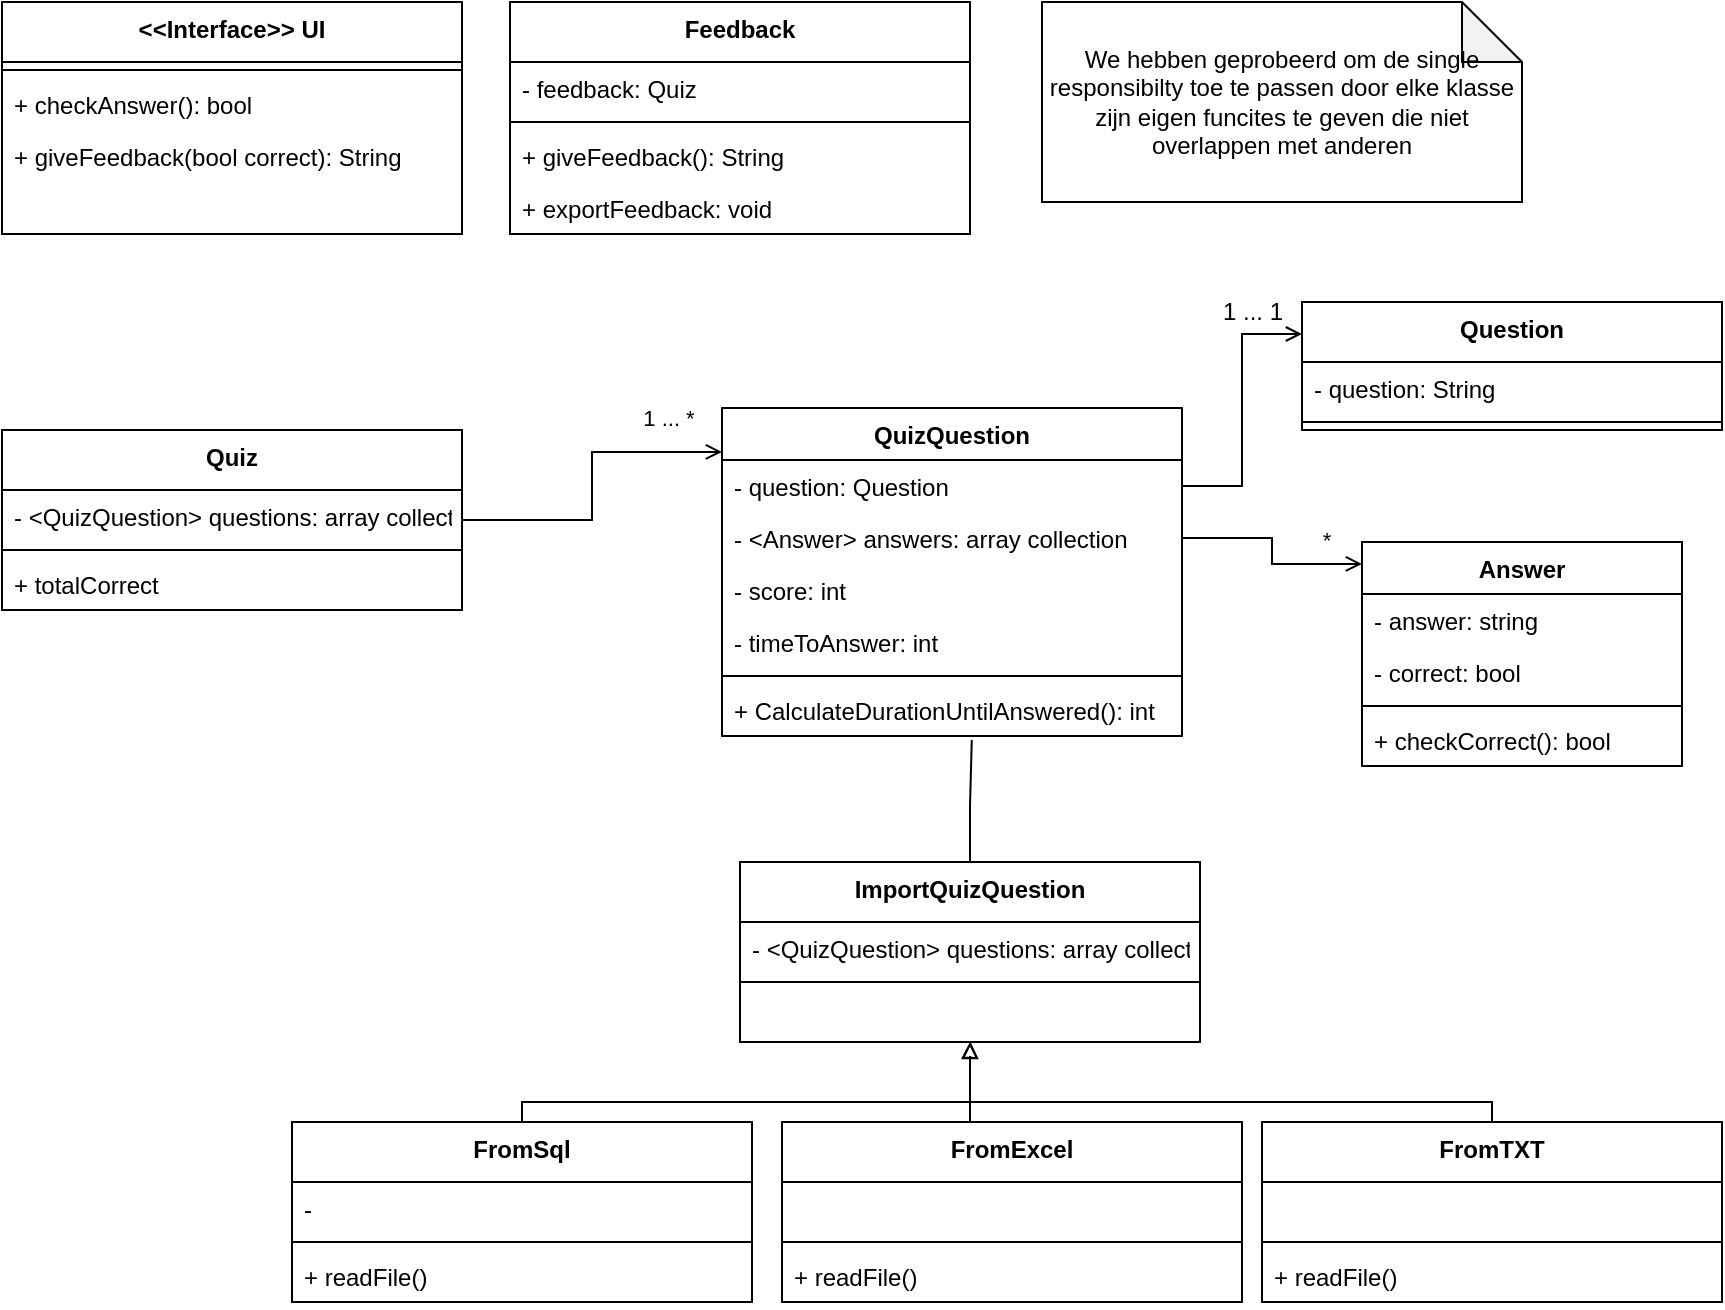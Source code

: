 <mxfile version="20.8.10" type="device"><diagram id="C5RBs43oDa-KdzZeNtuy" name="Page-1"><mxGraphModel dx="2223" dy="868" grid="1" gridSize="10" guides="1" tooltips="1" connect="1" arrows="1" fold="1" page="1" pageScale="1" pageWidth="827" pageHeight="1169" math="0" shadow="0"><root><mxCell id="WIyWlLk6GJQsqaUBKTNV-0"/><mxCell id="WIyWlLk6GJQsqaUBKTNV-1" parent="WIyWlLk6GJQsqaUBKTNV-0"/><mxCell id="bevp_ohmDT56-PZwUx5b-0" value="Question" style="swimlane;fontStyle=1;align=center;verticalAlign=top;childLayout=stackLayout;horizontal=1;startSize=30;horizontalStack=0;resizeParent=1;resizeParentMax=0;resizeLast=0;collapsible=1;marginBottom=0;" parent="WIyWlLk6GJQsqaUBKTNV-1" vertex="1"><mxGeometry x="580" y="380" width="210" height="64" as="geometry"/></mxCell><mxCell id="bevp_ohmDT56-PZwUx5b-1" value="- question: String" style="text;strokeColor=none;fillColor=none;align=left;verticalAlign=top;spacingLeft=4;spacingRight=4;overflow=hidden;rotatable=0;points=[[0,0.5],[1,0.5]];portConstraint=eastwest;" parent="bevp_ohmDT56-PZwUx5b-0" vertex="1"><mxGeometry y="30" width="210" height="26" as="geometry"/></mxCell><mxCell id="bevp_ohmDT56-PZwUx5b-2" value="" style="line;strokeWidth=1;fillColor=none;align=left;verticalAlign=middle;spacingTop=-1;spacingLeft=3;spacingRight=3;rotatable=0;labelPosition=right;points=[];portConstraint=eastwest;strokeColor=inherit;" parent="bevp_ohmDT56-PZwUx5b-0" vertex="1"><mxGeometry y="56" width="210" height="8" as="geometry"/></mxCell><mxCell id="bevp_ohmDT56-PZwUx5b-31" style="edgeStyle=orthogonalEdgeStyle;rounded=0;orthogonalLoop=1;jettySize=auto;html=1;entryX=0;entryY=0.134;entryDx=0;entryDy=0;entryPerimeter=0;endArrow=open;endFill=0;" parent="WIyWlLk6GJQsqaUBKTNV-1" source="bevp_ohmDT56-PZwUx5b-4" target="bevp_ohmDT56-PZwUx5b-22" edge="1"><mxGeometry relative="1" as="geometry"/></mxCell><mxCell id="bevp_ohmDT56-PZwUx5b-36" value="1 ... *" style="edgeLabel;html=1;align=center;verticalAlign=middle;resizable=0;points=[];" parent="bevp_ohmDT56-PZwUx5b-31" vertex="1" connectable="0"><mxGeometry x="0.252" y="2" relative="1" as="geometry"><mxPoint x="34" y="-15" as="offset"/></mxGeometry></mxCell><mxCell id="bevp_ohmDT56-PZwUx5b-4" value="Quiz" style="swimlane;fontStyle=1;align=center;verticalAlign=top;childLayout=stackLayout;horizontal=1;startSize=30;horizontalStack=0;resizeParent=1;resizeParentMax=0;resizeLast=0;collapsible=1;marginBottom=0;" parent="WIyWlLk6GJQsqaUBKTNV-1" vertex="1"><mxGeometry x="-70" y="444" width="230" height="90" as="geometry"/></mxCell><mxCell id="bevp_ohmDT56-PZwUx5b-5" value="- &lt;QuizQuestion&gt; questions: array collection" style="text;strokeColor=none;fillColor=none;align=left;verticalAlign=top;spacingLeft=4;spacingRight=4;overflow=hidden;rotatable=0;points=[[0,0.5],[1,0.5]];portConstraint=eastwest;" parent="bevp_ohmDT56-PZwUx5b-4" vertex="1"><mxGeometry y="30" width="230" height="26" as="geometry"/></mxCell><mxCell id="bevp_ohmDT56-PZwUx5b-6" value="" style="line;strokeWidth=1;fillColor=none;align=left;verticalAlign=middle;spacingTop=-1;spacingLeft=3;spacingRight=3;rotatable=0;labelPosition=right;points=[];portConstraint=eastwest;strokeColor=inherit;" parent="bevp_ohmDT56-PZwUx5b-4" vertex="1"><mxGeometry y="56" width="230" height="8" as="geometry"/></mxCell><mxCell id="bevp_ohmDT56-PZwUx5b-7" value="+ totalCorrect" style="text;strokeColor=none;fillColor=none;align=left;verticalAlign=top;spacingLeft=4;spacingRight=4;overflow=hidden;rotatable=0;points=[[0,0.5],[1,0.5]];portConstraint=eastwest;" parent="bevp_ohmDT56-PZwUx5b-4" vertex="1"><mxGeometry y="64" width="230" height="26" as="geometry"/></mxCell><mxCell id="bevp_ohmDT56-PZwUx5b-13" value="Answer" style="swimlane;fontStyle=1;align=center;verticalAlign=top;childLayout=stackLayout;horizontal=1;startSize=26;horizontalStack=0;resizeParent=1;resizeParentMax=0;resizeLast=0;collapsible=1;marginBottom=0;" parent="WIyWlLk6GJQsqaUBKTNV-1" vertex="1"><mxGeometry x="610" y="500" width="160" height="112" as="geometry"/></mxCell><mxCell id="bevp_ohmDT56-PZwUx5b-14" value="- answer: string" style="text;strokeColor=none;fillColor=none;align=left;verticalAlign=top;spacingLeft=4;spacingRight=4;overflow=hidden;rotatable=0;points=[[0,0.5],[1,0.5]];portConstraint=eastwest;" parent="bevp_ohmDT56-PZwUx5b-13" vertex="1"><mxGeometry y="26" width="160" height="26" as="geometry"/></mxCell><mxCell id="bevp_ohmDT56-PZwUx5b-17" value="- correct: bool" style="text;strokeColor=none;fillColor=none;align=left;verticalAlign=top;spacingLeft=4;spacingRight=4;overflow=hidden;rotatable=0;points=[[0,0.5],[1,0.5]];portConstraint=eastwest;" parent="bevp_ohmDT56-PZwUx5b-13" vertex="1"><mxGeometry y="52" width="160" height="26" as="geometry"/></mxCell><mxCell id="bevp_ohmDT56-PZwUx5b-15" value="" style="line;strokeWidth=1;fillColor=none;align=left;verticalAlign=middle;spacingTop=-1;spacingLeft=3;spacingRight=3;rotatable=0;labelPosition=right;points=[];portConstraint=eastwest;strokeColor=inherit;" parent="bevp_ohmDT56-PZwUx5b-13" vertex="1"><mxGeometry y="78" width="160" height="8" as="geometry"/></mxCell><mxCell id="bevp_ohmDT56-PZwUx5b-16" value="+ checkCorrect(): bool" style="text;strokeColor=none;fillColor=none;align=left;verticalAlign=top;spacingLeft=4;spacingRight=4;overflow=hidden;rotatable=0;points=[[0,0.5],[1,0.5]];portConstraint=eastwest;" parent="bevp_ohmDT56-PZwUx5b-13" vertex="1"><mxGeometry y="86" width="160" height="26" as="geometry"/></mxCell><mxCell id="bevp_ohmDT56-PZwUx5b-22" value="QuizQuestion" style="swimlane;fontStyle=1;align=center;verticalAlign=top;childLayout=stackLayout;horizontal=1;startSize=26;horizontalStack=0;resizeParent=1;resizeParentMax=0;resizeLast=0;collapsible=1;marginBottom=0;" parent="WIyWlLk6GJQsqaUBKTNV-1" vertex="1"><mxGeometry x="290" y="433" width="230" height="164" as="geometry"/></mxCell><mxCell id="bevp_ohmDT56-PZwUx5b-23" value="- question: Question" style="text;strokeColor=none;fillColor=none;align=left;verticalAlign=top;spacingLeft=4;spacingRight=4;overflow=hidden;rotatable=0;points=[[0,0.5],[1,0.5]];portConstraint=eastwest;" parent="bevp_ohmDT56-PZwUx5b-22" vertex="1"><mxGeometry y="26" width="230" height="26" as="geometry"/></mxCell><mxCell id="bevp_ohmDT56-PZwUx5b-24" value="- &lt;Answer&gt; answers: array collection" style="text;strokeColor=none;fillColor=none;align=left;verticalAlign=top;spacingLeft=4;spacingRight=4;overflow=hidden;rotatable=0;points=[[0,0.5],[1,0.5]];portConstraint=eastwest;" parent="bevp_ohmDT56-PZwUx5b-22" vertex="1"><mxGeometry y="52" width="230" height="26" as="geometry"/></mxCell><mxCell id="LCriCvYRZfIdVppB8l0n-38" value="- score: int" style="text;strokeColor=none;fillColor=none;align=left;verticalAlign=top;spacingLeft=4;spacingRight=4;overflow=hidden;rotatable=0;points=[[0,0.5],[1,0.5]];portConstraint=eastwest;" parent="bevp_ohmDT56-PZwUx5b-22" vertex="1"><mxGeometry y="78" width="230" height="26" as="geometry"/></mxCell><mxCell id="LCriCvYRZfIdVppB8l0n-39" value="- timeToAnswer: int" style="text;strokeColor=none;fillColor=none;align=left;verticalAlign=top;spacingLeft=4;spacingRight=4;overflow=hidden;rotatable=0;points=[[0,0.5],[1,0.5]];portConstraint=eastwest;" parent="bevp_ohmDT56-PZwUx5b-22" vertex="1"><mxGeometry y="104" width="230" height="26" as="geometry"/></mxCell><mxCell id="bevp_ohmDT56-PZwUx5b-25" value="" style="line;strokeWidth=1;fillColor=none;align=left;verticalAlign=middle;spacingTop=-1;spacingLeft=3;spacingRight=3;rotatable=0;labelPosition=right;points=[];portConstraint=eastwest;strokeColor=inherit;" parent="bevp_ohmDT56-PZwUx5b-22" vertex="1"><mxGeometry y="130" width="230" height="8" as="geometry"/></mxCell><mxCell id="LCriCvYRZfIdVppB8l0n-37" value="+ CalculateDurationUntilAnswered(): int" style="text;strokeColor=none;fillColor=none;align=left;verticalAlign=top;spacingLeft=4;spacingRight=4;overflow=hidden;rotatable=0;points=[[0,0.5],[1,0.5]];portConstraint=eastwest;" parent="bevp_ohmDT56-PZwUx5b-22" vertex="1"><mxGeometry y="138" width="230" height="26" as="geometry"/></mxCell><mxCell id="bevp_ohmDT56-PZwUx5b-28" style="edgeStyle=orthogonalEdgeStyle;rounded=0;orthogonalLoop=1;jettySize=auto;html=1;entryX=0;entryY=0.25;entryDx=0;entryDy=0;endArrow=open;endFill=0;" parent="WIyWlLk6GJQsqaUBKTNV-1" source="bevp_ohmDT56-PZwUx5b-23" target="bevp_ohmDT56-PZwUx5b-0" edge="1"><mxGeometry relative="1" as="geometry"/></mxCell><mxCell id="bevp_ohmDT56-PZwUx5b-29" style="edgeStyle=orthogonalEdgeStyle;rounded=0;orthogonalLoop=1;jettySize=auto;html=1;entryX=0;entryY=0.098;entryDx=0;entryDy=0;entryPerimeter=0;endArrow=open;endFill=0;" parent="WIyWlLk6GJQsqaUBKTNV-1" source="bevp_ohmDT56-PZwUx5b-24" target="bevp_ohmDT56-PZwUx5b-13" edge="1"><mxGeometry relative="1" as="geometry"/></mxCell><mxCell id="bevp_ohmDT56-PZwUx5b-32" value="&lt;&lt;Interface&gt;&gt; UI" style="swimlane;fontStyle=1;align=center;verticalAlign=top;childLayout=stackLayout;horizontal=1;startSize=30;horizontalStack=0;resizeParent=1;resizeParentMax=0;resizeLast=0;collapsible=1;marginBottom=0;" parent="WIyWlLk6GJQsqaUBKTNV-1" vertex="1"><mxGeometry x="-70" y="230" width="230" height="116" as="geometry"/></mxCell><mxCell id="bevp_ohmDT56-PZwUx5b-34" value="" style="line;strokeWidth=1;fillColor=none;align=left;verticalAlign=middle;spacingTop=-1;spacingLeft=3;spacingRight=3;rotatable=0;labelPosition=right;points=[];portConstraint=eastwest;strokeColor=inherit;" parent="bevp_ohmDT56-PZwUx5b-32" vertex="1"><mxGeometry y="30" width="230" height="8" as="geometry"/></mxCell><mxCell id="bevp_ohmDT56-PZwUx5b-35" value="+ checkAnswer(): bool" style="text;strokeColor=none;fillColor=none;align=left;verticalAlign=top;spacingLeft=4;spacingRight=4;overflow=hidden;rotatable=0;points=[[0,0.5],[1,0.5]];portConstraint=eastwest;" parent="bevp_ohmDT56-PZwUx5b-32" vertex="1"><mxGeometry y="38" width="230" height="26" as="geometry"/></mxCell><mxCell id="bevp_ohmDT56-PZwUx5b-40" value="+ giveFeedback(bool correct): String" style="text;strokeColor=none;fillColor=none;align=left;verticalAlign=top;spacingLeft=4;spacingRight=4;overflow=hidden;rotatable=0;points=[[0,0.5],[1,0.5]];portConstraint=eastwest;" parent="bevp_ohmDT56-PZwUx5b-32" vertex="1"><mxGeometry y="64" width="230" height="26" as="geometry"/></mxCell><mxCell id="LCriCvYRZfIdVppB8l0n-45" style="text;strokeColor=none;fillColor=none;align=left;verticalAlign=top;spacingLeft=4;spacingRight=4;overflow=hidden;rotatable=0;points=[[0,0.5],[1,0.5]];portConstraint=eastwest;" parent="bevp_ohmDT56-PZwUx5b-32" vertex="1"><mxGeometry y="90" width="230" height="26" as="geometry"/></mxCell><mxCell id="bevp_ohmDT56-PZwUx5b-37" value="*" style="edgeLabel;html=1;align=center;verticalAlign=middle;resizable=0;points=[];" parent="WIyWlLk6GJQsqaUBKTNV-1" vertex="1" connectable="0"><mxGeometry x="305.0" y="420.0" as="geometry"><mxPoint x="287" y="79" as="offset"/></mxGeometry></mxCell><mxCell id="bevp_ohmDT56-PZwUx5b-38" value="1 ... 1" style="text;html=1;align=center;verticalAlign=middle;resizable=0;points=[];autosize=1;strokeColor=none;fillColor=none;" parent="WIyWlLk6GJQsqaUBKTNV-1" vertex="1"><mxGeometry x="530" y="370" width="50" height="30" as="geometry"/></mxCell><mxCell id="LCriCvYRZfIdVppB8l0n-40" value="Feedback" style="swimlane;fontStyle=1;align=center;verticalAlign=top;childLayout=stackLayout;horizontal=1;startSize=30;horizontalStack=0;resizeParent=1;resizeParentMax=0;resizeLast=0;collapsible=1;marginBottom=0;" parent="WIyWlLk6GJQsqaUBKTNV-1" vertex="1"><mxGeometry x="184" y="230" width="230" height="116" as="geometry"/></mxCell><mxCell id="LCriCvYRZfIdVppB8l0n-41" value="- feedback: Quiz" style="text;strokeColor=none;fillColor=none;align=left;verticalAlign=top;spacingLeft=4;spacingRight=4;overflow=hidden;rotatable=0;points=[[0,0.5],[1,0.5]];portConstraint=eastwest;" parent="LCriCvYRZfIdVppB8l0n-40" vertex="1"><mxGeometry y="30" width="230" height="26" as="geometry"/></mxCell><mxCell id="LCriCvYRZfIdVppB8l0n-42" value="" style="line;strokeWidth=1;fillColor=none;align=left;verticalAlign=middle;spacingTop=-1;spacingLeft=3;spacingRight=3;rotatable=0;labelPosition=right;points=[];portConstraint=eastwest;strokeColor=inherit;" parent="LCriCvYRZfIdVppB8l0n-40" vertex="1"><mxGeometry y="56" width="230" height="8" as="geometry"/></mxCell><mxCell id="LCriCvYRZfIdVppB8l0n-44" value="+ giveFeedback(): String" style="text;strokeColor=none;fillColor=none;align=left;verticalAlign=top;spacingLeft=4;spacingRight=4;overflow=hidden;rotatable=0;points=[[0,0.5],[1,0.5]];portConstraint=eastwest;" parent="LCriCvYRZfIdVppB8l0n-40" vertex="1"><mxGeometry y="64" width="230" height="26" as="geometry"/></mxCell><mxCell id="LCriCvYRZfIdVppB8l0n-46" value="+ exportFeedback: void" style="text;strokeColor=none;fillColor=none;align=left;verticalAlign=top;spacingLeft=4;spacingRight=4;overflow=hidden;rotatable=0;points=[[0,0.5],[1,0.5]];portConstraint=eastwest;" parent="LCriCvYRZfIdVppB8l0n-40" vertex="1"><mxGeometry y="90" width="230" height="26" as="geometry"/></mxCell><mxCell id="LCriCvYRZfIdVppB8l0n-56" style="edgeStyle=orthogonalEdgeStyle;rounded=0;orthogonalLoop=1;jettySize=auto;html=1;entryX=0.543;entryY=1.077;entryDx=0;entryDy=0;entryPerimeter=0;startArrow=none;startFill=0;endArrow=none;endFill=0;" parent="WIyWlLk6GJQsqaUBKTNV-1" source="LCriCvYRZfIdVppB8l0n-47" target="LCriCvYRZfIdVppB8l0n-37" edge="1"><mxGeometry relative="1" as="geometry"><Array as="points"><mxPoint x="414" y="632"/><mxPoint x="415" y="632"/></Array></mxGeometry></mxCell><mxCell id="LCriCvYRZfIdVppB8l0n-47" value="ImportQuizQuestion" style="swimlane;fontStyle=1;align=center;verticalAlign=top;childLayout=stackLayout;horizontal=1;startSize=30;horizontalStack=0;resizeParent=1;resizeParentMax=0;resizeLast=0;collapsible=1;marginBottom=0;" parent="WIyWlLk6GJQsqaUBKTNV-1" vertex="1"><mxGeometry x="299" y="660" width="230" height="90" as="geometry"/></mxCell><mxCell id="LCriCvYRZfIdVppB8l0n-48" value="- &lt;QuizQuestion&gt; questions: array collection" style="text;strokeColor=none;fillColor=none;align=left;verticalAlign=top;spacingLeft=4;spacingRight=4;overflow=hidden;rotatable=0;points=[[0,0.5],[1,0.5]];portConstraint=eastwest;" parent="LCriCvYRZfIdVppB8l0n-47" vertex="1"><mxGeometry y="30" width="230" height="26" as="geometry"/></mxCell><mxCell id="LCriCvYRZfIdVppB8l0n-49" value="" style="line;strokeWidth=1;fillColor=none;align=left;verticalAlign=middle;spacingTop=-1;spacingLeft=3;spacingRight=3;rotatable=0;labelPosition=right;points=[];portConstraint=eastwest;strokeColor=inherit;" parent="LCriCvYRZfIdVppB8l0n-47" vertex="1"><mxGeometry y="56" width="230" height="8" as="geometry"/></mxCell><mxCell id="LCriCvYRZfIdVppB8l0n-50" value=" " style="text;strokeColor=none;fillColor=none;align=left;verticalAlign=top;spacingLeft=4;spacingRight=4;overflow=hidden;rotatable=0;points=[[0,0.5],[1,0.5]];portConstraint=eastwest;" parent="LCriCvYRZfIdVppB8l0n-47" vertex="1"><mxGeometry y="64" width="230" height="26" as="geometry"/></mxCell><mxCell id="LCriCvYRZfIdVppB8l0n-66" style="edgeStyle=orthogonalEdgeStyle;rounded=0;orthogonalLoop=1;jettySize=auto;html=1;startArrow=none;startFill=0;endArrow=none;endFill=0;" parent="WIyWlLk6GJQsqaUBKTNV-1" source="LCriCvYRZfIdVppB8l0n-52" edge="1"><mxGeometry relative="1" as="geometry"><mxPoint x="414" y="770" as="targetPoint"/><Array as="points"><mxPoint x="190" y="780"/><mxPoint x="414" y="780"/></Array></mxGeometry></mxCell><mxCell id="LCriCvYRZfIdVppB8l0n-52" value="FromSql" style="swimlane;fontStyle=1;align=center;verticalAlign=top;childLayout=stackLayout;horizontal=1;startSize=30;horizontalStack=0;resizeParent=1;resizeParentMax=0;resizeLast=0;collapsible=1;marginBottom=0;" parent="WIyWlLk6GJQsqaUBKTNV-1" vertex="1"><mxGeometry x="75" y="790" width="230" height="90" as="geometry"/></mxCell><mxCell id="LCriCvYRZfIdVppB8l0n-53" value="- " style="text;strokeColor=none;fillColor=none;align=left;verticalAlign=top;spacingLeft=4;spacingRight=4;overflow=hidden;rotatable=0;points=[[0,0.5],[1,0.5]];portConstraint=eastwest;" parent="LCriCvYRZfIdVppB8l0n-52" vertex="1"><mxGeometry y="30" width="230" height="26" as="geometry"/></mxCell><mxCell id="LCriCvYRZfIdVppB8l0n-54" value="" style="line;strokeWidth=1;fillColor=none;align=left;verticalAlign=middle;spacingTop=-1;spacingLeft=3;spacingRight=3;rotatable=0;labelPosition=right;points=[];portConstraint=eastwest;strokeColor=inherit;" parent="LCriCvYRZfIdVppB8l0n-52" vertex="1"><mxGeometry y="56" width="230" height="8" as="geometry"/></mxCell><mxCell id="LCriCvYRZfIdVppB8l0n-55" value="+ readFile()" style="text;strokeColor=none;fillColor=none;align=left;verticalAlign=top;spacingLeft=4;spacingRight=4;overflow=hidden;rotatable=0;points=[[0,0.5],[1,0.5]];portConstraint=eastwest;" parent="LCriCvYRZfIdVppB8l0n-52" vertex="1"><mxGeometry y="64" width="230" height="26" as="geometry"/></mxCell><mxCell id="LCriCvYRZfIdVppB8l0n-65" style="edgeStyle=orthogonalEdgeStyle;rounded=0;orthogonalLoop=1;jettySize=auto;html=1;entryX=0.5;entryY=1;entryDx=0;entryDy=0;entryPerimeter=0;startArrow=none;startFill=0;endArrow=block;endFill=0;" parent="WIyWlLk6GJQsqaUBKTNV-1" source="LCriCvYRZfIdVppB8l0n-57" target="LCriCvYRZfIdVppB8l0n-50" edge="1"><mxGeometry relative="1" as="geometry"><Array as="points"><mxPoint x="414" y="790"/><mxPoint x="414" y="790"/></Array></mxGeometry></mxCell><mxCell id="LCriCvYRZfIdVppB8l0n-57" value="FromExcel" style="swimlane;fontStyle=1;align=center;verticalAlign=top;childLayout=stackLayout;horizontal=1;startSize=30;horizontalStack=0;resizeParent=1;resizeParentMax=0;resizeLast=0;collapsible=1;marginBottom=0;" parent="WIyWlLk6GJQsqaUBKTNV-1" vertex="1"><mxGeometry x="320" y="790" width="230" height="90" as="geometry"/></mxCell><mxCell id="LCriCvYRZfIdVppB8l0n-58" value=" " style="text;strokeColor=none;fillColor=none;align=left;verticalAlign=top;spacingLeft=4;spacingRight=4;overflow=hidden;rotatable=0;points=[[0,0.5],[1,0.5]];portConstraint=eastwest;" parent="LCriCvYRZfIdVppB8l0n-57" vertex="1"><mxGeometry y="30" width="230" height="26" as="geometry"/></mxCell><mxCell id="LCriCvYRZfIdVppB8l0n-59" value="" style="line;strokeWidth=1;fillColor=none;align=left;verticalAlign=middle;spacingTop=-1;spacingLeft=3;spacingRight=3;rotatable=0;labelPosition=right;points=[];portConstraint=eastwest;strokeColor=inherit;" parent="LCriCvYRZfIdVppB8l0n-57" vertex="1"><mxGeometry y="56" width="230" height="8" as="geometry"/></mxCell><mxCell id="LCriCvYRZfIdVppB8l0n-60" value="+ readFile()" style="text;strokeColor=none;fillColor=none;align=left;verticalAlign=top;spacingLeft=4;spacingRight=4;overflow=hidden;rotatable=0;points=[[0,0.5],[1,0.5]];portConstraint=eastwest;" parent="LCriCvYRZfIdVppB8l0n-57" vertex="1"><mxGeometry y="64" width="230" height="26" as="geometry"/></mxCell><mxCell id="LCriCvYRZfIdVppB8l0n-67" style="edgeStyle=orthogonalEdgeStyle;rounded=0;orthogonalLoop=1;jettySize=auto;html=1;entryX=0.501;entryY=0.992;entryDx=0;entryDy=0;entryPerimeter=0;startArrow=none;startFill=0;endArrow=block;endFill=0;" parent="WIyWlLk6GJQsqaUBKTNV-1" source="LCriCvYRZfIdVppB8l0n-61" target="LCriCvYRZfIdVppB8l0n-50" edge="1"><mxGeometry relative="1" as="geometry"><Array as="points"><mxPoint x="675" y="780"/><mxPoint x="414" y="780"/><mxPoint x="414" y="757"/></Array></mxGeometry></mxCell><mxCell id="LCriCvYRZfIdVppB8l0n-61" value="FromTXT" style="swimlane;fontStyle=1;align=center;verticalAlign=top;childLayout=stackLayout;horizontal=1;startSize=30;horizontalStack=0;resizeParent=1;resizeParentMax=0;resizeLast=0;collapsible=1;marginBottom=0;" parent="WIyWlLk6GJQsqaUBKTNV-1" vertex="1"><mxGeometry x="560" y="790" width="230" height="90" as="geometry"/></mxCell><mxCell id="LCriCvYRZfIdVppB8l0n-62" value=" " style="text;strokeColor=none;fillColor=none;align=left;verticalAlign=top;spacingLeft=4;spacingRight=4;overflow=hidden;rotatable=0;points=[[0,0.5],[1,0.5]];portConstraint=eastwest;" parent="LCriCvYRZfIdVppB8l0n-61" vertex="1"><mxGeometry y="30" width="230" height="26" as="geometry"/></mxCell><mxCell id="LCriCvYRZfIdVppB8l0n-63" value="" style="line;strokeWidth=1;fillColor=none;align=left;verticalAlign=middle;spacingTop=-1;spacingLeft=3;spacingRight=3;rotatable=0;labelPosition=right;points=[];portConstraint=eastwest;strokeColor=inherit;" parent="LCriCvYRZfIdVppB8l0n-61" vertex="1"><mxGeometry y="56" width="230" height="8" as="geometry"/></mxCell><mxCell id="LCriCvYRZfIdVppB8l0n-64" value="+ readFile()" style="text;strokeColor=none;fillColor=none;align=left;verticalAlign=top;spacingLeft=4;spacingRight=4;overflow=hidden;rotatable=0;points=[[0,0.5],[1,0.5]];portConstraint=eastwest;" parent="LCriCvYRZfIdVppB8l0n-61" vertex="1"><mxGeometry y="64" width="230" height="26" as="geometry"/></mxCell><mxCell id="LCriCvYRZfIdVppB8l0n-68" value="We hebben geprobeerd om de single responsibilty toe te passen door elke klasse zijn eigen funcites te geven die niet overlappen met anderen" style="shape=note;whiteSpace=wrap;html=1;backgroundOutline=1;darkOpacity=0.05;" parent="WIyWlLk6GJQsqaUBKTNV-1" vertex="1"><mxGeometry x="450" y="230" width="240" height="100" as="geometry"/></mxCell></root></mxGraphModel></diagram></mxfile>